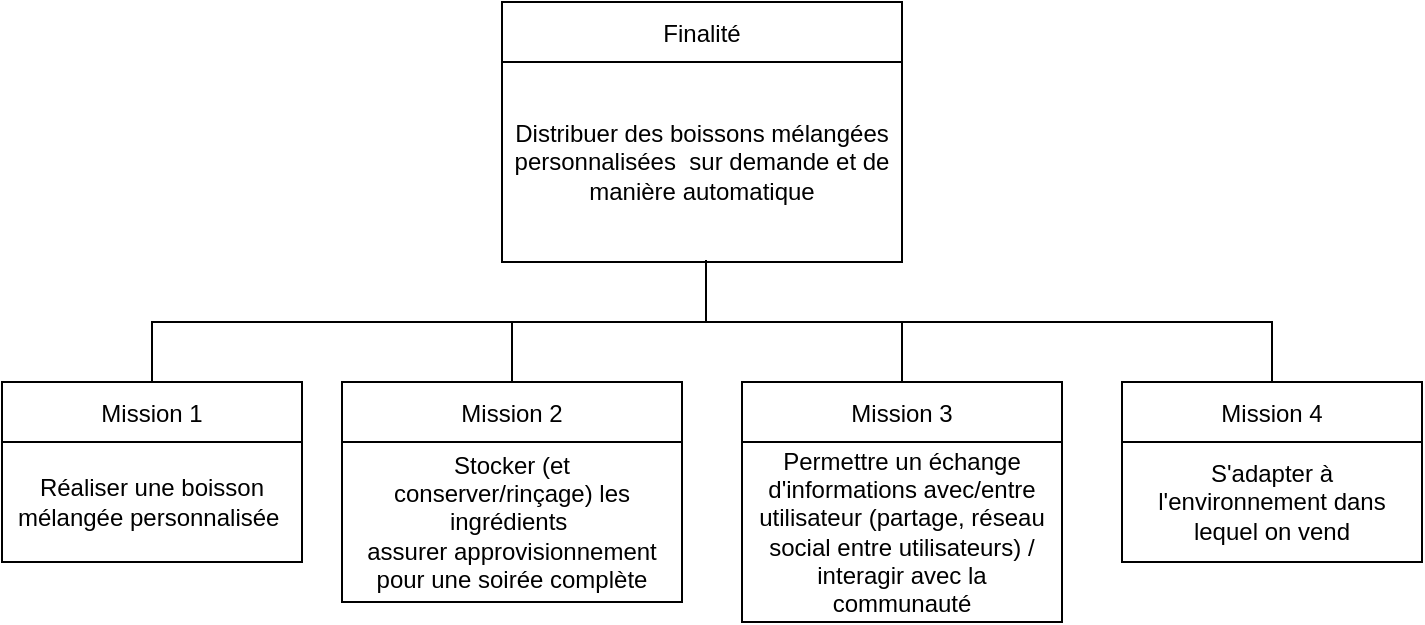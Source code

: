 <mxfile version="17.4.1" type="github" pages="2">
  <diagram id="RyfaYhDcdRHYEOJxS_Qi" name="Finalités et Mission 08/04">
    <mxGraphModel dx="788" dy="538" grid="1" gridSize="10" guides="1" tooltips="1" connect="1" arrows="1" fold="1" page="1" pageScale="1" pageWidth="1169" pageHeight="827" math="0" shadow="0">
      <root>
        <mxCell id="0" />
        <mxCell id="1" parent="0" />
        <mxCell id="sRPzREbq-Nrje1x9UGNM-3" value="Finalité" style="swimlane;fontStyle=0;childLayout=stackLayout;horizontal=1;startSize=30;horizontalStack=0;resizeParent=1;resizeParentMax=0;resizeLast=0;collapsible=1;marginBottom=0;" vertex="1" parent="1">
          <mxGeometry x="470" y="90" width="200" height="130" as="geometry" />
        </mxCell>
        <mxCell id="sRPzREbq-Nrje1x9UGNM-4" value="Distribuer des boissons mélangées personnalisées  sur demande et de manière automatique" style="text;strokeColor=none;fillColor=none;align=center;verticalAlign=middle;spacingLeft=4;spacingRight=4;overflow=hidden;points=[[0,0.5],[1,0.5]];portConstraint=eastwest;rotatable=0;whiteSpace=wrap;" vertex="1" parent="sRPzREbq-Nrje1x9UGNM-3">
          <mxGeometry y="30" width="200" height="100" as="geometry" />
        </mxCell>
        <mxCell id="sRPzREbq-Nrje1x9UGNM-5" value="Mission 1" style="swimlane;fontStyle=0;childLayout=stackLayout;horizontal=1;startSize=30;horizontalStack=0;resizeParent=1;resizeParentMax=0;resizeLast=0;collapsible=1;marginBottom=0;" vertex="1" parent="1">
          <mxGeometry x="220" y="280" width="150" height="90" as="geometry" />
        </mxCell>
        <mxCell id="sRPzREbq-Nrje1x9UGNM-6" value="Réaliser une boisson mélangée personnalisée " style="text;strokeColor=none;fillColor=none;align=center;verticalAlign=middle;spacingLeft=4;spacingRight=4;overflow=hidden;points=[[0,0.5],[1,0.5]];portConstraint=eastwest;rotatable=0;whiteSpace=wrap;" vertex="1" parent="sRPzREbq-Nrje1x9UGNM-5">
          <mxGeometry y="30" width="150" height="60" as="geometry" />
        </mxCell>
        <mxCell id="sRPzREbq-Nrje1x9UGNM-9" value="Mission 2" style="swimlane;fontStyle=0;childLayout=stackLayout;horizontal=1;startSize=30;horizontalStack=0;resizeParent=1;resizeParentMax=0;resizeLast=0;collapsible=1;marginBottom=0;" vertex="1" parent="1">
          <mxGeometry x="390" y="280" width="170" height="110" as="geometry" />
        </mxCell>
        <mxCell id="sRPzREbq-Nrje1x9UGNM-10" value="Stocker (et conserver/rinçage) les ingrédients &#xa;assurer approvisionnement pour une soirée complète" style="text;strokeColor=none;fillColor=none;align=center;verticalAlign=middle;spacingLeft=4;spacingRight=4;overflow=hidden;points=[[0,0.5],[1,0.5]];portConstraint=eastwest;rotatable=0;whiteSpace=wrap;" vertex="1" parent="sRPzREbq-Nrje1x9UGNM-9">
          <mxGeometry y="30" width="170" height="80" as="geometry" />
        </mxCell>
        <mxCell id="sRPzREbq-Nrje1x9UGNM-15" value="Mission 3" style="swimlane;fontStyle=0;childLayout=stackLayout;horizontal=1;startSize=30;horizontalStack=0;resizeParent=1;resizeParentMax=0;resizeLast=0;collapsible=1;marginBottom=0;" vertex="1" parent="1">
          <mxGeometry x="590" y="280" width="160" height="120" as="geometry" />
        </mxCell>
        <mxCell id="sRPzREbq-Nrje1x9UGNM-16" value="Permettre un échange d&#39;informations avec/entre utilisateur (partage, réseau social entre utilisateurs) / interagir avec la communauté" style="text;strokeColor=none;fillColor=none;align=center;verticalAlign=middle;spacingLeft=4;spacingRight=4;overflow=hidden;points=[[0,0.5],[1,0.5]];portConstraint=eastwest;rotatable=0;whiteSpace=wrap;" vertex="1" parent="sRPzREbq-Nrje1x9UGNM-15">
          <mxGeometry y="30" width="160" height="90" as="geometry" />
        </mxCell>
        <mxCell id="QOWK-r0JArPbXf0g2ca--1" value="Mission 4" style="swimlane;fontStyle=0;childLayout=stackLayout;horizontal=1;startSize=30;horizontalStack=0;resizeParent=1;resizeParentMax=0;resizeLast=0;collapsible=1;marginBottom=0;" vertex="1" parent="1">
          <mxGeometry x="780" y="280" width="150" height="90" as="geometry" />
        </mxCell>
        <mxCell id="QOWK-r0JArPbXf0g2ca--2" value="S&#39;adapter à l&#39;environnement dans lequel on vend" style="text;strokeColor=none;fillColor=none;align=center;verticalAlign=middle;spacingLeft=4;spacingRight=4;overflow=hidden;points=[[0,0.5],[1,0.5]];portConstraint=eastwest;rotatable=0;whiteSpace=wrap;" vertex="1" parent="QOWK-r0JArPbXf0g2ca--1">
          <mxGeometry y="30" width="150" height="60" as="geometry" />
        </mxCell>
        <mxCell id="QOWK-r0JArPbXf0g2ca--3" value="" style="endArrow=none;html=1;rounded=0;entryX=0.51;entryY=0.99;entryDx=0;entryDy=0;entryPerimeter=0;exitX=0.5;exitY=0;exitDx=0;exitDy=0;" edge="1" parent="1" source="QOWK-r0JArPbXf0g2ca--1" target="sRPzREbq-Nrje1x9UGNM-4">
          <mxGeometry width="50" height="50" relative="1" as="geometry">
            <mxPoint x="572" y="240" as="sourcePoint" />
            <mxPoint x="610" y="330" as="targetPoint" />
            <Array as="points">
              <mxPoint x="855" y="250" />
              <mxPoint x="572" y="250" />
            </Array>
          </mxGeometry>
        </mxCell>
        <mxCell id="QOWK-r0JArPbXf0g2ca--4" value="" style="endArrow=none;html=1;rounded=0;exitX=0.5;exitY=0;exitDx=0;exitDy=0;" edge="1" parent="1" source="sRPzREbq-Nrje1x9UGNM-9">
          <mxGeometry width="50" height="50" relative="1" as="geometry">
            <mxPoint x="560" y="380" as="sourcePoint" />
            <mxPoint x="580" y="250" as="targetPoint" />
            <Array as="points">
              <mxPoint x="475" y="250" />
            </Array>
          </mxGeometry>
        </mxCell>
        <mxCell id="QOWK-r0JArPbXf0g2ca--6" value="" style="endArrow=none;html=1;rounded=0;exitX=0.5;exitY=0;exitDx=0;exitDy=0;" edge="1" parent="1" source="sRPzREbq-Nrje1x9UGNM-5">
          <mxGeometry width="50" height="50" relative="1" as="geometry">
            <mxPoint x="560" y="380" as="sourcePoint" />
            <mxPoint x="500" y="250" as="targetPoint" />
            <Array as="points">
              <mxPoint x="295" y="250" />
            </Array>
          </mxGeometry>
        </mxCell>
        <mxCell id="QOWK-r0JArPbXf0g2ca--7" value="" style="endArrow=none;html=1;rounded=0;entryX=0.5;entryY=0;entryDx=0;entryDy=0;" edge="1" parent="1" target="sRPzREbq-Nrje1x9UGNM-15">
          <mxGeometry width="50" height="50" relative="1" as="geometry">
            <mxPoint x="670" y="250" as="sourcePoint" />
            <mxPoint x="610" y="330" as="targetPoint" />
          </mxGeometry>
        </mxCell>
      </root>
    </mxGraphModel>
  </diagram>
  <diagram id="p0FcbaTVKOf8fTrZ6gUZ" name="Contexte organique 08/04">
    <mxGraphModel dx="946" dy="645" grid="1" gridSize="10" guides="1" tooltips="1" connect="1" arrows="1" fold="1" page="1" pageScale="1" pageWidth="1169" pageHeight="827" math="0" shadow="0">
      <root>
        <mxCell id="0" />
        <mxCell id="1" parent="0" />
        <mxCell id="UqVfPTxF4fjXLXs7qaGI-1" value="Cocktail.me" style="swimlane;fontStyle=1;childLayout=stackLayout;horizontal=1;startSize=26;fillColor=none;horizontalStack=0;resizeParent=1;resizeParentMax=0;resizeLast=0;collapsible=1;marginBottom=0;" vertex="1" parent="1">
          <mxGeometry x="430" y="249" width="210" height="130" as="geometry" />
        </mxCell>
        <mxCell id="Oo9BH8QjuI-w8GSNunJo-18" value="Hygiène&lt;br&gt;&amp;nbsp;Sécurité&lt;br&gt;Connectivité&lt;br&gt;Réapprovisionnement&lt;br&gt;Application&lt;br&gt;Moyen de paiement&lt;br&gt;Récipient&amp;nbsp;" style="text;html=1;strokeColor=none;fillColor=none;align=center;verticalAlign=middle;whiteSpace=wrap;rounded=0;" vertex="1" parent="UqVfPTxF4fjXLXs7qaGI-1">
          <mxGeometry y="26" width="210" height="104" as="geometry" />
        </mxCell>
        <mxCell id="UqVfPTxF4fjXLXs7qaGI-3" value="Utilisateur" style="shape=umlActor;verticalLabelPosition=bottom;verticalAlign=top;html=1;" vertex="1" parent="1">
          <mxGeometry x="767" y="284" width="30" height="60" as="geometry" />
        </mxCell>
        <mxCell id="UqVfPTxF4fjXLXs7qaGI-4" value="Exploitant" style="shape=umlActor;verticalLabelPosition=bottom;verticalAlign=top;html=1;" vertex="1" parent="1">
          <mxGeometry x="737" y="419" width="30" height="60" as="geometry" />
        </mxCell>
        <mxCell id="UqVfPTxF4fjXLXs7qaGI-5" value="" style="endArrow=none;html=1;rounded=0;exitX=1;exitY=0.5;exitDx=0;exitDy=0;" edge="1" parent="1">
          <mxGeometry width="50" height="50" relative="1" as="geometry">
            <mxPoint x="640" y="314" as="sourcePoint" />
            <mxPoint x="750" y="314" as="targetPoint" />
          </mxGeometry>
        </mxCell>
        <mxCell id="UqVfPTxF4fjXLXs7qaGI-6" value="" style="endArrow=none;html=1;rounded=0;entryX=1.002;entryY=1.002;entryDx=0;entryDy=0;entryPerimeter=0;" edge="1" parent="1">
          <mxGeometry width="50" height="50" relative="1" as="geometry">
            <mxPoint x="730" y="439" as="sourcePoint" />
            <mxPoint x="640.42" y="379.208" as="targetPoint" />
          </mxGeometry>
        </mxCell>
        <mxCell id="UqVfPTxF4fjXLXs7qaGI-7" value="Récipient vide fourni &#xa;par l&#39;utilisateur" style="swimlane;startSize=40;" vertex="1" parent="1">
          <mxGeometry x="360" y="42" width="150" height="110" as="geometry" />
        </mxCell>
        <mxCell id="UqVfPTxF4fjXLXs7qaGI-8" value="Source d&#39;énergie" style="swimlane;" vertex="1" parent="1">
          <mxGeometry x="710" y="130" width="150" height="92" as="geometry" />
        </mxCell>
        <mxCell id="UqVfPTxF4fjXLXs7qaGI-10" value="Matières premières" style="swimlane;" vertex="1" parent="1">
          <mxGeometry x="370" y="479" width="200" height="90" as="geometry" />
        </mxCell>
        <mxCell id="UqVfPTxF4fjXLXs7qaGI-11" value="" style="endArrow=none;html=1;rounded=0;exitX=0.5;exitY=0;exitDx=0;exitDy=0;" edge="1" parent="1" source="UqVfPTxF4fjXLXs7qaGI-10">
          <mxGeometry width="50" height="50" relative="1" as="geometry">
            <mxPoint x="530" y="449" as="sourcePoint" />
            <mxPoint x="510" y="380" as="targetPoint" />
          </mxGeometry>
        </mxCell>
        <mxCell id="UqVfPTxF4fjXLXs7qaGI-13" value="" style="endArrow=none;html=1;rounded=0;exitX=0.319;exitY=0;exitDx=0;exitDy=0;exitPerimeter=0;entryX=0.75;entryY=1;entryDx=0;entryDy=0;" edge="1" parent="1" source="UqVfPTxF4fjXLXs7qaGI-1" target="UqVfPTxF4fjXLXs7qaGI-7">
          <mxGeometry width="50" height="50" relative="1" as="geometry">
            <mxPoint x="530" y="449" as="sourcePoint" />
            <mxPoint x="480" y="219" as="targetPoint" />
          </mxGeometry>
        </mxCell>
        <mxCell id="UqVfPTxF4fjXLXs7qaGI-14" value="" style="endArrow=none;html=1;rounded=0;exitX=0.995;exitY=0.085;exitDx=0;exitDy=0;entryX=0;entryY=1;entryDx=0;entryDy=0;exitPerimeter=0;" edge="1" parent="1" source="UqVfPTxF4fjXLXs7qaGI-1" target="UqVfPTxF4fjXLXs7qaGI-8">
          <mxGeometry width="50" height="50" relative="1" as="geometry">
            <mxPoint x="530" y="449" as="sourcePoint" />
            <mxPoint x="620" y="209" as="targetPoint" />
          </mxGeometry>
        </mxCell>
        <mxCell id="UqVfPTxF4fjXLXs7qaGI-15" value="Système de gestion de&#xa; monnaie locale /réseau bancaire" style="swimlane;startSize=41;" vertex="1" parent="1">
          <mxGeometry x="150" y="439" width="190" height="111" as="geometry" />
        </mxCell>
        <mxCell id="UqVfPTxF4fjXLXs7qaGI-16" value="" style="endArrow=none;html=1;rounded=0;exitX=1;exitY=0;exitDx=0;exitDy=0;entryX=0.017;entryY=1;entryDx=0;entryDy=0;entryPerimeter=0;" edge="1" parent="1" source="UqVfPTxF4fjXLXs7qaGI-15">
          <mxGeometry width="50" height="50" relative="1" as="geometry">
            <mxPoint x="530" y="449" as="sourcePoint" />
            <mxPoint x="433.57" y="379" as="targetPoint" />
          </mxGeometry>
        </mxCell>
        <mxCell id="UqVfPTxF4fjXLXs7qaGI-17" value="0..1" style="text;html=1;strokeColor=none;fillColor=none;align=center;verticalAlign=middle;whiteSpace=wrap;rounded=0;" vertex="1" parent="1">
          <mxGeometry x="630" y="359" width="60" height="30" as="geometry" />
        </mxCell>
        <mxCell id="UqVfPTxF4fjXLXs7qaGI-18" value="1..*" style="text;html=1;strokeColor=none;fillColor=none;align=center;verticalAlign=middle;whiteSpace=wrap;rounded=0;" vertex="1" parent="1">
          <mxGeometry x="700" y="399" width="60" height="30" as="geometry" />
        </mxCell>
        <mxCell id="UqVfPTxF4fjXLXs7qaGI-19" value="0..1" style="text;html=1;strokeColor=none;fillColor=none;align=center;verticalAlign=middle;whiteSpace=wrap;rounded=0;" vertex="1" parent="1">
          <mxGeometry x="630" y="285" width="60" height="30" as="geometry" />
        </mxCell>
        <mxCell id="UqVfPTxF4fjXLXs7qaGI-20" value="0..*" style="text;html=1;strokeColor=none;fillColor=none;align=center;verticalAlign=middle;whiteSpace=wrap;rounded=0;" vertex="1" parent="1">
          <mxGeometry x="710" y="284" width="60" height="30" as="geometry" />
        </mxCell>
        <mxCell id="UqVfPTxF4fjXLXs7qaGI-21" value="0..*" style="text;html=1;strokeColor=none;fillColor=none;align=center;verticalAlign=middle;whiteSpace=wrap;rounded=0;" vertex="1" parent="1">
          <mxGeometry x="310" y="409" width="60" height="30" as="geometry" />
        </mxCell>
        <mxCell id="UqVfPTxF4fjXLXs7qaGI-22" value="0..1" style="text;html=1;strokeColor=none;fillColor=none;align=center;verticalAlign=middle;whiteSpace=wrap;rounded=0;" vertex="1" parent="1">
          <mxGeometry x="380" y="359" width="60" height="30" as="geometry" />
        </mxCell>
        <mxCell id="UqVfPTxF4fjXLXs7qaGI-23" value="2..*" style="text;html=1;strokeColor=none;fillColor=none;align=center;verticalAlign=middle;whiteSpace=wrap;rounded=0;" vertex="1" parent="1">
          <mxGeometry x="470" y="449" width="60" height="30" as="geometry" />
        </mxCell>
        <mxCell id="UqVfPTxF4fjXLXs7qaGI-24" value="0..*" style="text;html=1;strokeColor=none;fillColor=none;align=center;verticalAlign=middle;whiteSpace=wrap;rounded=0;" vertex="1" parent="1">
          <mxGeometry x="500" y="379" width="60" height="30" as="geometry" />
        </mxCell>
        <mxCell id="UqVfPTxF4fjXLXs7qaGI-27" value="0..1" style="text;html=1;strokeColor=none;fillColor=none;align=center;verticalAlign=middle;whiteSpace=wrap;rounded=0;" vertex="1" parent="1">
          <mxGeometry x="420" y="150" width="60" height="30" as="geometry" />
        </mxCell>
        <mxCell id="UqVfPTxF4fjXLXs7qaGI-28" value="0..1" style="text;html=1;strokeColor=none;fillColor=none;align=center;verticalAlign=middle;whiteSpace=wrap;rounded=0;" vertex="1" parent="1">
          <mxGeometry x="480" y="219" width="60" height="30" as="geometry" />
        </mxCell>
        <mxCell id="UqVfPTxF4fjXLXs7qaGI-29" value="0..*" style="text;html=1;strokeColor=none;fillColor=none;align=center;verticalAlign=middle;whiteSpace=wrap;rounded=0;" vertex="1" parent="1">
          <mxGeometry x="670" y="200" width="60" height="30" as="geometry" />
        </mxCell>
        <mxCell id="UqVfPTxF4fjXLXs7qaGI-30" value="0..*" style="text;html=1;strokeColor=none;fillColor=none;align=center;verticalAlign=middle;whiteSpace=wrap;rounded=0;" vertex="1" parent="1">
          <mxGeometry x="600" y="219" width="60" height="30" as="geometry" />
        </mxCell>
        <mxCell id="UqVfPTxF4fjXLXs7qaGI-31" value="Serveur" style="swimlane;" vertex="1" parent="1">
          <mxGeometry x="120" y="319" width="160" height="90" as="geometry" />
        </mxCell>
        <mxCell id="UqVfPTxF4fjXLXs7qaGI-37" value="" style="endArrow=none;html=1;rounded=0;entryX=0.017;entryY=1;entryDx=0;entryDy=0;entryPerimeter=0;exitX=1;exitY=0.5;exitDx=0;exitDy=0;" edge="1" parent="1" source="UqVfPTxF4fjXLXs7qaGI-31">
          <mxGeometry width="50" height="50" relative="1" as="geometry">
            <mxPoint x="340" y="319" as="sourcePoint" />
            <mxPoint x="430.0" y="319" as="targetPoint" />
          </mxGeometry>
        </mxCell>
        <mxCell id="Oo9BH8QjuI-w8GSNunJo-1" value="Conditions environnementales" style="swimlane;" vertex="1" parent="1">
          <mxGeometry x="110" y="189" width="190" height="95" as="geometry" />
        </mxCell>
        <mxCell id="Oo9BH8QjuI-w8GSNunJo-6" value="" style="endArrow=none;html=1;rounded=0;entryX=0;entryY=0.25;entryDx=0;entryDy=0;exitX=1;exitY=0.5;exitDx=0;exitDy=0;" edge="1" parent="1" source="Oo9BH8QjuI-w8GSNunJo-1" target="UqVfPTxF4fjXLXs7qaGI-1">
          <mxGeometry width="50" height="50" relative="1" as="geometry">
            <mxPoint x="310" y="209" as="sourcePoint" />
            <mxPoint x="420" y="199" as="targetPoint" />
          </mxGeometry>
        </mxCell>
        <mxCell id="Oo9BH8QjuI-w8GSNunJo-7" value="Source d&#39;eau" style="swimlane;" vertex="1" parent="1">
          <mxGeometry x="540" y="60" width="150" height="92" as="geometry" />
        </mxCell>
        <mxCell id="Oo9BH8QjuI-w8GSNunJo-8" value="Agent de maintenance" style="shape=umlActor;html=1;verticalLabelPosition=bottom;verticalAlign=top;align=center;" vertex="1" parent="1">
          <mxGeometry x="645" y="494" width="30" height="60" as="geometry" />
        </mxCell>
        <mxCell id="Oo9BH8QjuI-w8GSNunJo-12" value="" style="endArrow=none;html=1;rounded=0;entryX=1.002;entryY=1.002;entryDx=0;entryDy=0;entryPerimeter=0;" edge="1" parent="1">
          <mxGeometry width="50" height="50" relative="1" as="geometry">
            <mxPoint x="650" y="480" as="sourcePoint" />
            <mxPoint x="585.21" y="379.208" as="targetPoint" />
          </mxGeometry>
        </mxCell>
        <mxCell id="Oo9BH8QjuI-w8GSNunJo-13" value="" style="endArrow=none;html=1;rounded=0;entryX=0.714;entryY=-0.008;entryDx=0;entryDy=0;entryPerimeter=0;exitX=0.5;exitY=1;exitDx=0;exitDy=0;startArrow=none;" edge="1" parent="1" source="Oo9BH8QjuI-w8GSNunJo-7" target="UqVfPTxF4fjXLXs7qaGI-1">
          <mxGeometry width="50" height="50" relative="1" as="geometry">
            <mxPoint x="610" y="160" as="sourcePoint" />
            <mxPoint x="720" y="233.5" as="targetPoint" />
          </mxGeometry>
        </mxCell>
        <mxCell id="Oo9BH8QjuI-w8GSNunJo-20" value="1" style="text;html=1;strokeColor=none;fillColor=none;align=center;verticalAlign=middle;whiteSpace=wrap;rounded=0;" vertex="1" parent="1">
          <mxGeometry x="630" y="449" width="60" height="30" as="geometry" />
        </mxCell>
        <mxCell id="Oo9BH8QjuI-w8GSNunJo-21" value="1" style="text;html=1;strokeColor=none;fillColor=none;align=center;verticalAlign=middle;whiteSpace=wrap;rounded=0;" vertex="1" parent="1">
          <mxGeometry x="585" y="379" width="60" height="30" as="geometry" />
        </mxCell>
        <mxCell id="Oo9BH8QjuI-w8GSNunJo-22" value="1" style="text;html=1;strokeColor=none;fillColor=none;align=center;verticalAlign=middle;whiteSpace=wrap;rounded=0;" vertex="1" parent="1">
          <mxGeometry x="270" y="329" width="60" height="30" as="geometry" />
        </mxCell>
        <mxCell id="Oo9BH8QjuI-w8GSNunJo-23" value="0..*" style="text;html=1;strokeColor=none;fillColor=none;align=center;verticalAlign=middle;whiteSpace=wrap;rounded=0;" vertex="1" parent="1">
          <mxGeometry x="370" y="299" width="60" height="30" as="geometry" />
        </mxCell>
        <mxCell id="Oo9BH8QjuI-w8GSNunJo-24" value="0..*" style="text;html=1;strokeColor=none;fillColor=none;align=center;verticalAlign=middle;whiteSpace=wrap;rounded=0;" vertex="1" parent="1">
          <mxGeometry x="295" y="210" width="60" height="30" as="geometry" />
        </mxCell>
        <mxCell id="Oo9BH8QjuI-w8GSNunJo-25" value="0..*" style="text;html=1;strokeColor=none;fillColor=none;align=center;verticalAlign=middle;whiteSpace=wrap;rounded=0;" vertex="1" parent="1">
          <mxGeometry x="370" y="240" width="60" height="30" as="geometry" />
        </mxCell>
        <mxCell id="Oo9BH8QjuI-w8GSNunJo-26" value="0..*" style="text;html=1;strokeColor=none;fillColor=none;align=center;verticalAlign=middle;whiteSpace=wrap;rounded=0;" vertex="1" parent="1">
          <mxGeometry x="540" y="219" width="60" height="30" as="geometry" />
        </mxCell>
        <mxCell id="Oo9BH8QjuI-w8GSNunJo-27" value="0..*" style="text;html=1;strokeColor=none;fillColor=none;align=center;verticalAlign=middle;whiteSpace=wrap;rounded=0;" vertex="1" parent="1">
          <mxGeometry x="560" y="152" width="60" height="30" as="geometry" />
        </mxCell>
        <mxCell id="Oo9BH8QjuI-w8GSNunJo-28" value="" style="endArrow=none;html=1;rounded=0;entryX=0.714;entryY=-0.008;entryDx=0;entryDy=0;entryPerimeter=0;exitX=0.5;exitY=1;exitDx=0;exitDy=0;" edge="1" parent="1" source="Oo9BH8QjuI-w8GSNunJo-7" target="Oo9BH8QjuI-w8GSNunJo-27">
          <mxGeometry width="50" height="50" relative="1" as="geometry">
            <mxPoint x="615" y="152" as="sourcePoint" />
            <mxPoint x="579.94" y="247.96" as="targetPoint" />
          </mxGeometry>
        </mxCell>
        <mxCell id="9N_VmTcx_XpPACRNX_yA-2" value="Communauté" style="swimlane;" vertex="1" parent="1">
          <mxGeometry x="830" y="270" width="150" height="92" as="geometry" />
        </mxCell>
        <mxCell id="9N_VmTcx_XpPACRNX_yA-3" value="Eaux usées" style="swimlane;" vertex="1" parent="1">
          <mxGeometry x="180" y="70" width="150" height="92" as="geometry" />
        </mxCell>
        <mxCell id="9N_VmTcx_XpPACRNX_yA-5" value="" style="endArrow=none;html=1;rounded=0;exitX=0.11;exitY=0;exitDx=0;exitDy=0;exitPerimeter=0;entryX=1;entryY=1;entryDx=0;entryDy=0;" edge="1" parent="1" source="UqVfPTxF4fjXLXs7qaGI-1" target="9N_VmTcx_XpPACRNX_yA-3">
          <mxGeometry width="50" height="50" relative="1" as="geometry">
            <mxPoint x="506.99" y="259" as="sourcePoint" />
            <mxPoint x="482.5" y="162" as="targetPoint" />
          </mxGeometry>
        </mxCell>
      </root>
    </mxGraphModel>
  </diagram>
</mxfile>
